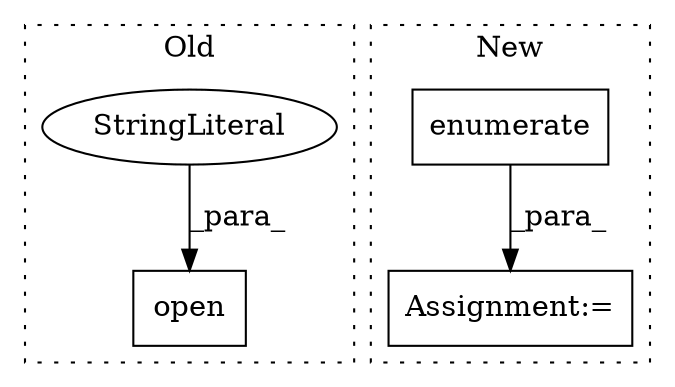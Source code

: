 digraph G {
subgraph cluster0 {
1 [label="open" a="32" s="1014,1037" l="5,1" shape="box"];
3 [label="StringLiteral" a="45" s="1034" l="3" shape="ellipse"];
label = "Old";
style="dotted";
}
subgraph cluster1 {
2 [label="enumerate" a="32" s="1524,1539" l="10,1" shape="box"];
4 [label="Assignment:=" a="7" s="1421" l="12" shape="box"];
label = "New";
style="dotted";
}
2 -> 4 [label="_para_"];
3 -> 1 [label="_para_"];
}